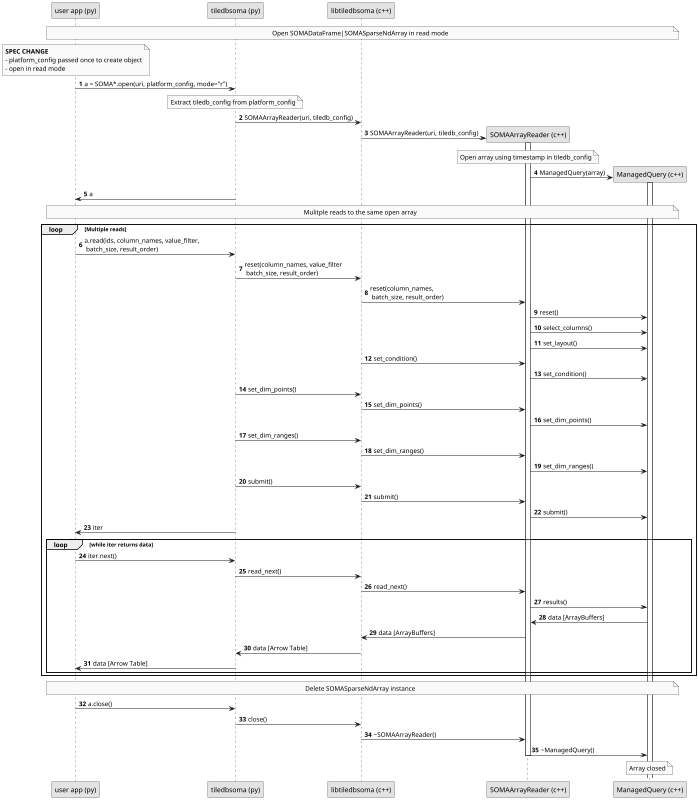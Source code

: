 @startuml

skinparam monochrome true
scale 800 height
autonumber
' autoactivate on

participant "user app (py)" as py
participant "tiledbsoma (py)" as soma
participant "libtiledbsoma (c++)" as clib
participant "SOMAArrayReader (c++)" as sr
participant "ManagedQuery (c++)" as mq


' =====================================
note across: Open SOMADataFrame|SOMASparseNdArray in read mode

note over py: **SPEC CHANGE**\n- platform_config passed once to create object\n- open in read mode
py -> soma : a = SOMA*.open(uri, platform_config, mode="r")
note over soma: Extract tiledb_config from platform_config
soma -> clib : SOMAArrayReader(uri, tiledb_config)
clib -> sr ** : SOMAArrayReader(uri, tiledb_config)
sr++
note over sr: Open array using timestamp in tiledb_config

sr -> mq ** : ManagedQuery(array)
mq ++
soma -> py : a

' =====================================
note across: Mulitple reads to the same open array
loop Multiple reads
    py -> soma : a.read(ids, column_names, value_filter,\n batch_size, result_order)
    soma -> clib : reset(column_names, value_filter\n batch_size, result_order)
    clib -> sr : reset(column_names,\n batch_size, result_order)
    sr -> mq : reset()
    sr -> mq : select_columns()
    sr -> mq : set_layout()

    clib -> sr : set_condition()
    sr -> mq : set_condition()

    soma -> clib : set_dim_points()
    clib -> sr : set_dim_points()
    sr -> mq : set_dim_points()

    soma -> clib : set_dim_ranges()
    clib -> sr : set_dim_ranges()
    sr -> mq : set_dim_ranges()

    soma -> clib : submit()
    clib -> sr : submit()
    sr -> mq : submit()
    soma -> py : iter


    loop while iter returns data
        py -> soma : iter.next()
        soma -> clib : read_next()
        clib -> sr : read_next()
        sr -> mq : results()
        mq -> sr : data [ArrayBuffers]
        sr -> clib : data [ArrayBuffers]
        clib -> soma : data [Arrow Table]
        soma -> py : data [Arrow Table]
    end
end

' =====================================
note across: Delete SOMASparseNdArray instance

py -> soma : a.close()
soma -> clib : close()
clib -> sr -- : ~SOMAArrayReader()
sr -> mq -- : ~ManagedQuery()
note over mq : Array closed

@enduml
